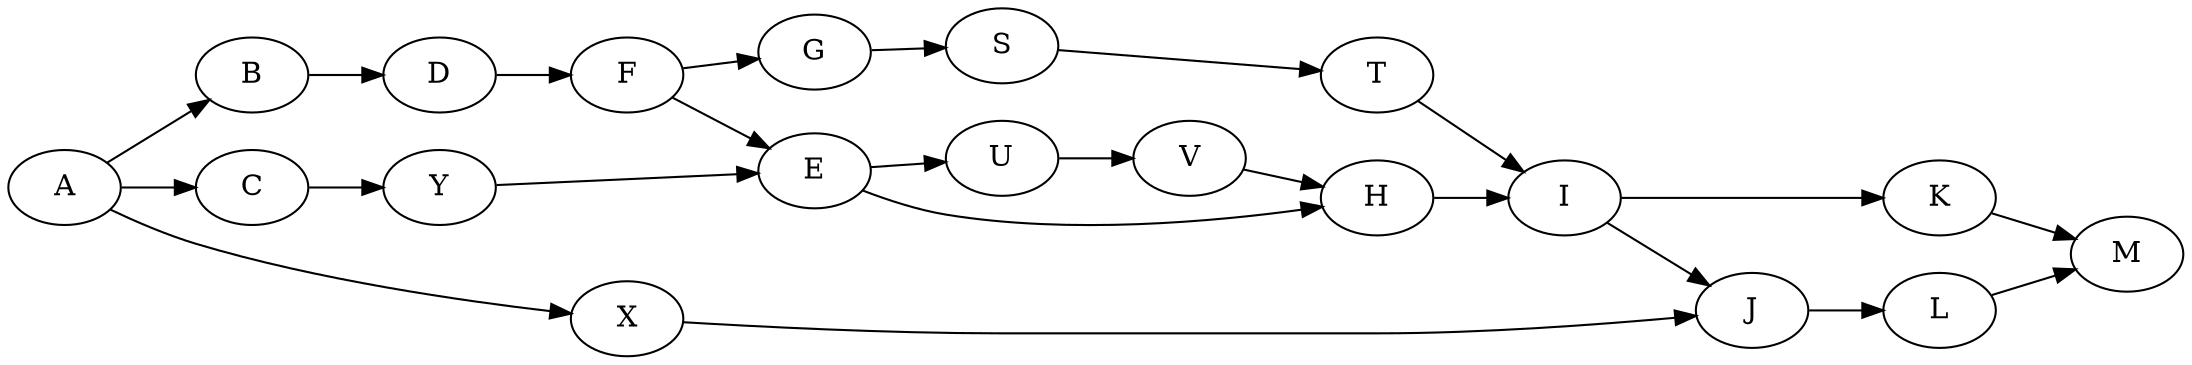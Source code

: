 digraph{
    rankdir=LR
    A -> B
    A -> C
    A -> X
    X -> J
    Y -> E
    B -> D
    C -> Y
    D -> F
    E -> H
    F -> E
    E -> U
    U -> V
    V -> H
    F -> G
    G -> S
    S -> T
    T -> I
    H -> I
    I -> K
    I -> J
    J -> L
    K -> M
    L -> M
}